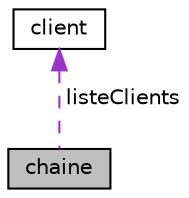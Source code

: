 digraph "chaine"
{
 // LATEX_PDF_SIZE
  edge [fontname="Helvetica",fontsize="10",labelfontname="Helvetica",labelfontsize="10"];
  node [fontname="Helvetica",fontsize="10",shape=record];
  Node1 [label="chaine",height=0.2,width=0.4,color="black", fillcolor="grey75", style="filled", fontcolor="black",tooltip="Informations d'une chaine."];
  Node2 -> Node1 [dir="back",color="darkorchid3",fontsize="10",style="dashed",label=" listeClients" ,fontname="Helvetica"];
  Node2 [label="client",height=0.2,width=0.4,color="black", fillcolor="white", style="filled",URL="$structclient.html",tooltip="Stockage connexion client."];
}
